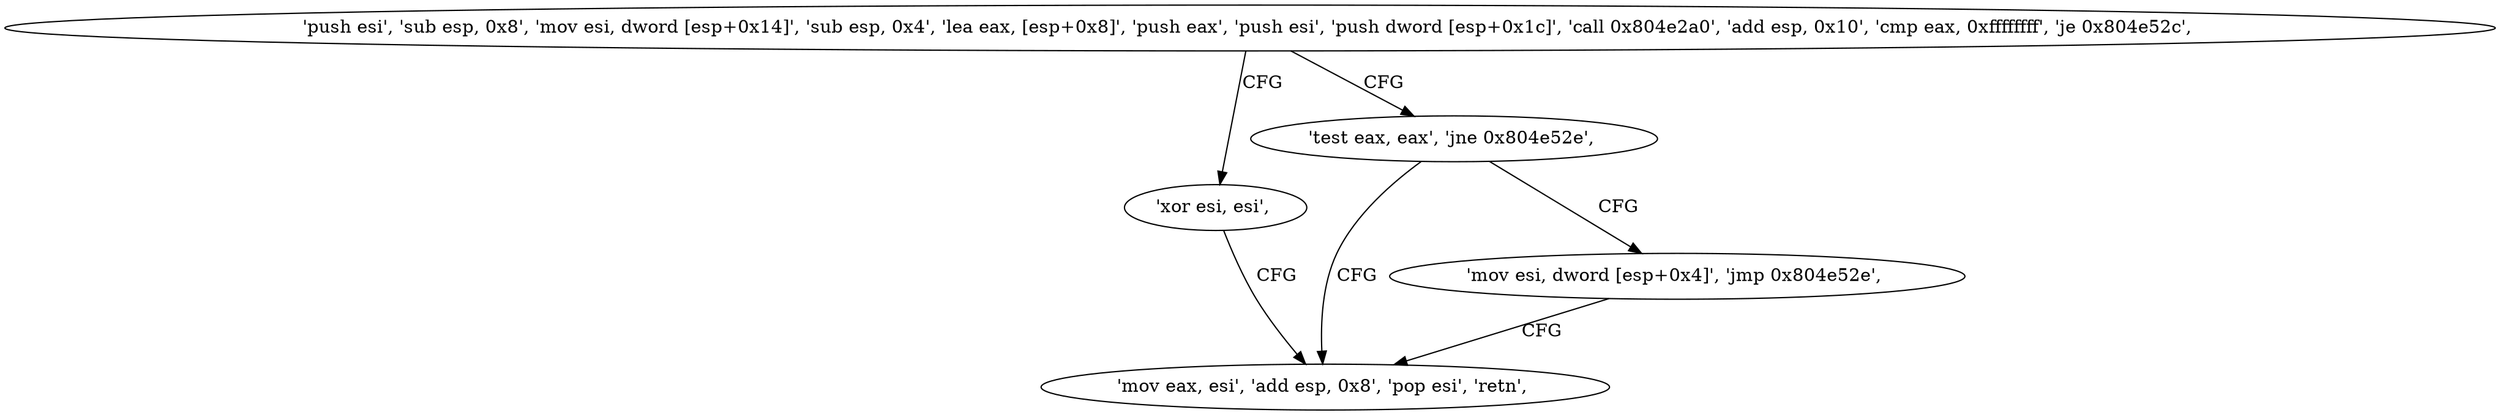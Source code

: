 digraph "func" {
"134538496" [label = "'push esi', 'sub esp, 0x8', 'mov esi, dword [esp+0x14]', 'sub esp, 0x4', 'lea eax, [esp+0x8]', 'push eax', 'push esi', 'push dword [esp+0x1c]', 'call 0x804e2a0', 'add esp, 0x10', 'cmp eax, 0xffffffff', 'je 0x804e52c', " ]
"134538540" [label = "'xor esi, esi', " ]
"134538530" [label = "'test eax, eax', 'jne 0x804e52e', " ]
"134538542" [label = "'mov eax, esi', 'add esp, 0x8', 'pop esi', 'retn', " ]
"134538534" [label = "'mov esi, dword [esp+0x4]', 'jmp 0x804e52e', " ]
"134538496" -> "134538540" [ label = "CFG" ]
"134538496" -> "134538530" [ label = "CFG" ]
"134538540" -> "134538542" [ label = "CFG" ]
"134538530" -> "134538542" [ label = "CFG" ]
"134538530" -> "134538534" [ label = "CFG" ]
"134538534" -> "134538542" [ label = "CFG" ]
}
